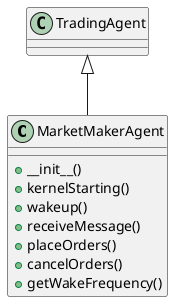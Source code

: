 @startuml
class MarketMakerAgent {
  + __init__()
  + kernelStarting()
  + wakeup()
  + receiveMessage()
  + placeOrders()
  + cancelOrders()
  + getWakeFrequency()
}
TradingAgent <|-- MarketMakerAgent
@enduml
